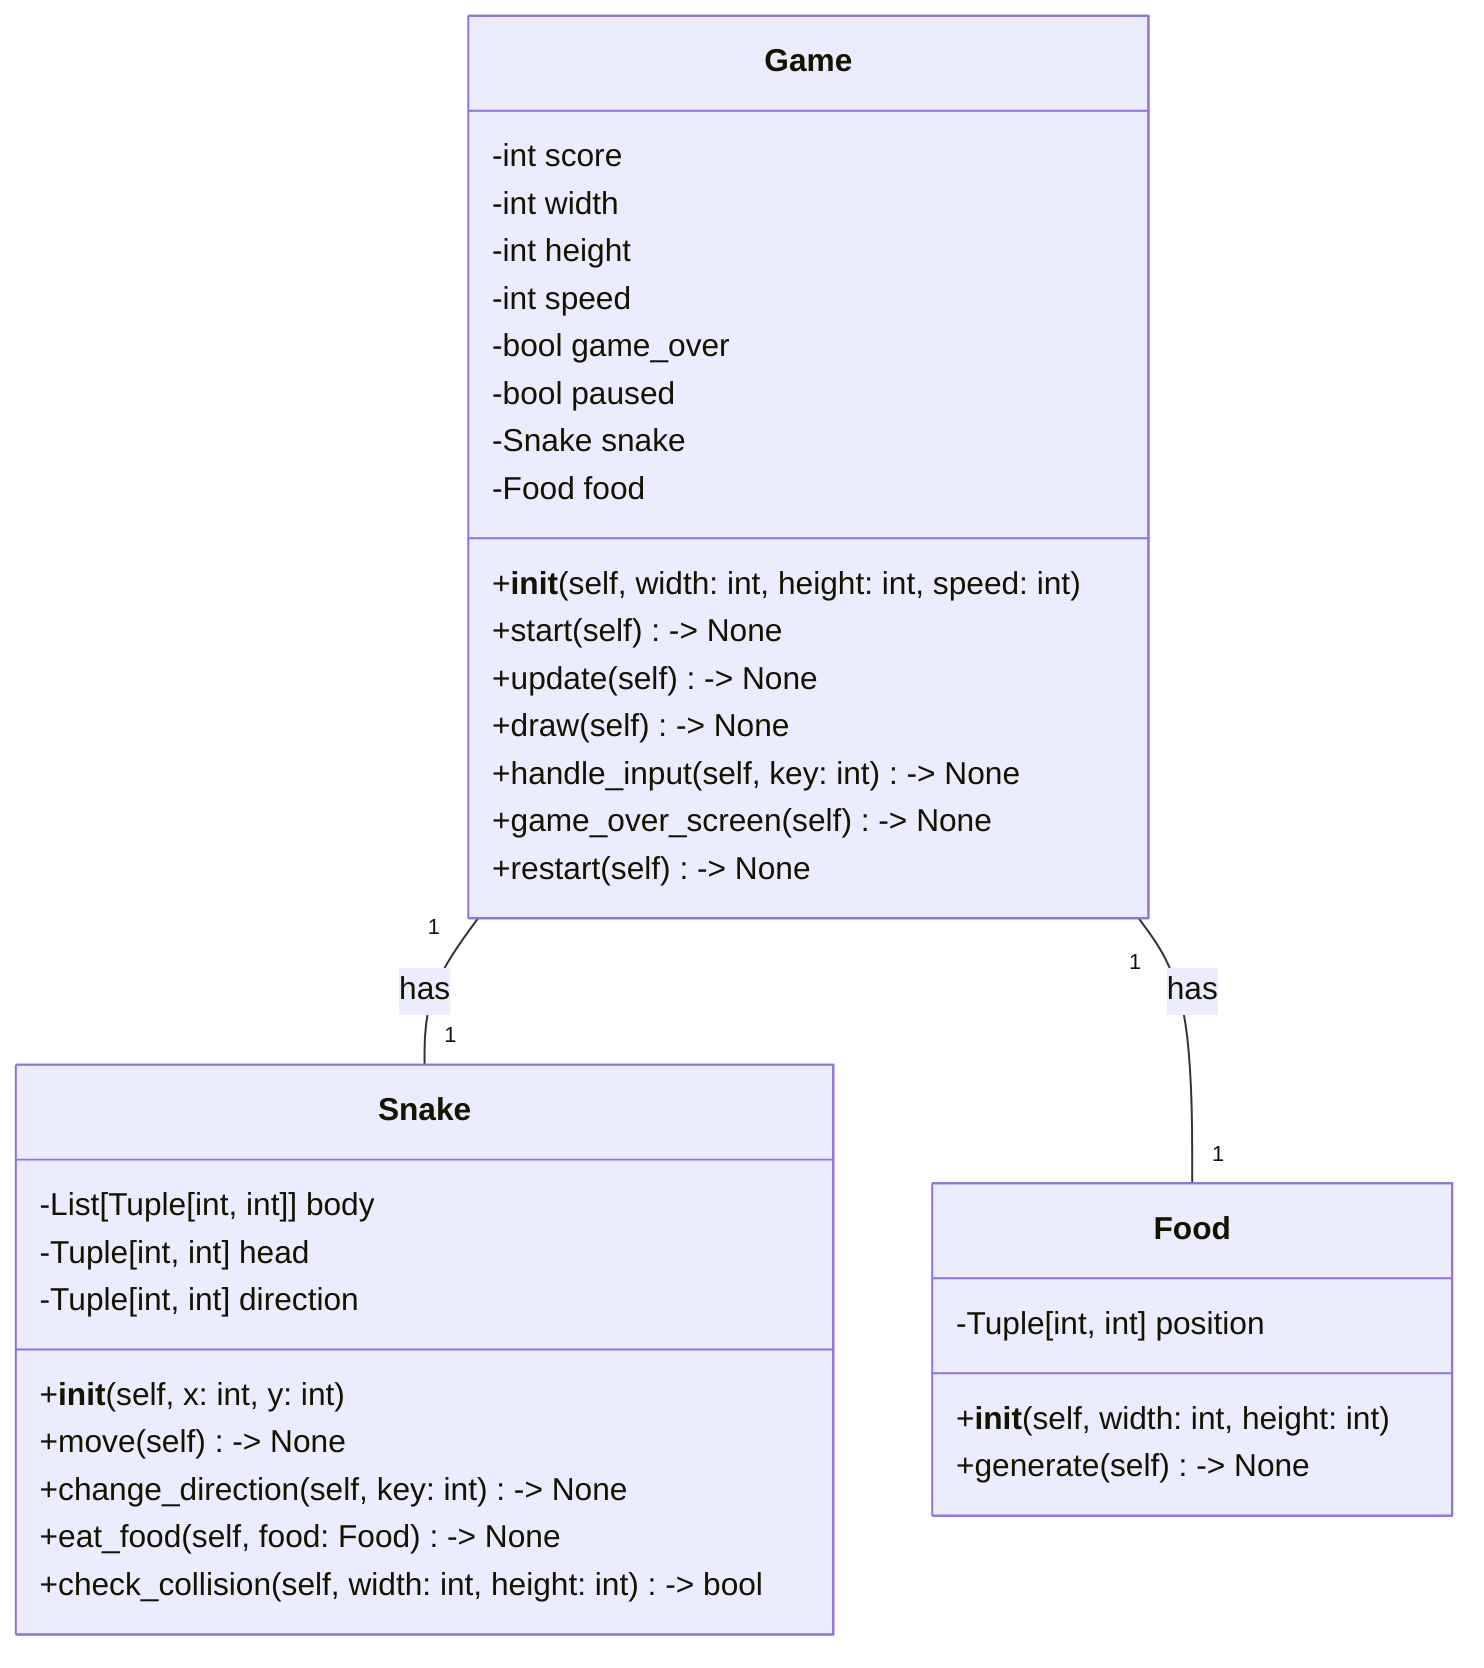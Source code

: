 classDiagram
    class Game {
        -int score
        -int width
        -int height
        -int speed
        -bool game_over
        -bool paused
        -Snake snake
        -Food food
        +__init__(self, width: int, height: int, speed: int)
        +start(self) -> None
        +update(self) -> None
        +draw(self) -> None
        +handle_input(self, key: int) -> None
        +game_over_screen(self) -> None
        +restart(self) -> None
    }

    class Snake {
        -List[Tuple[int, int]] body
        -Tuple[int, int] head
        -Tuple[int, int] direction
        +__init__(self, x: int, y: int)
        +move(self) -> None
        +change_direction(self, key: int) -> None
        +eat_food(self, food: Food) -> None
        +check_collision(self, width: int, height: int) -> bool
    }

    class Food {
        -Tuple[int, int] position
        +__init__(self, width: int, height: int)
        +generate(self) -> None
    }
    
    Game "1" -- "1" Snake: has
    Game "1" -- "1" Food: has